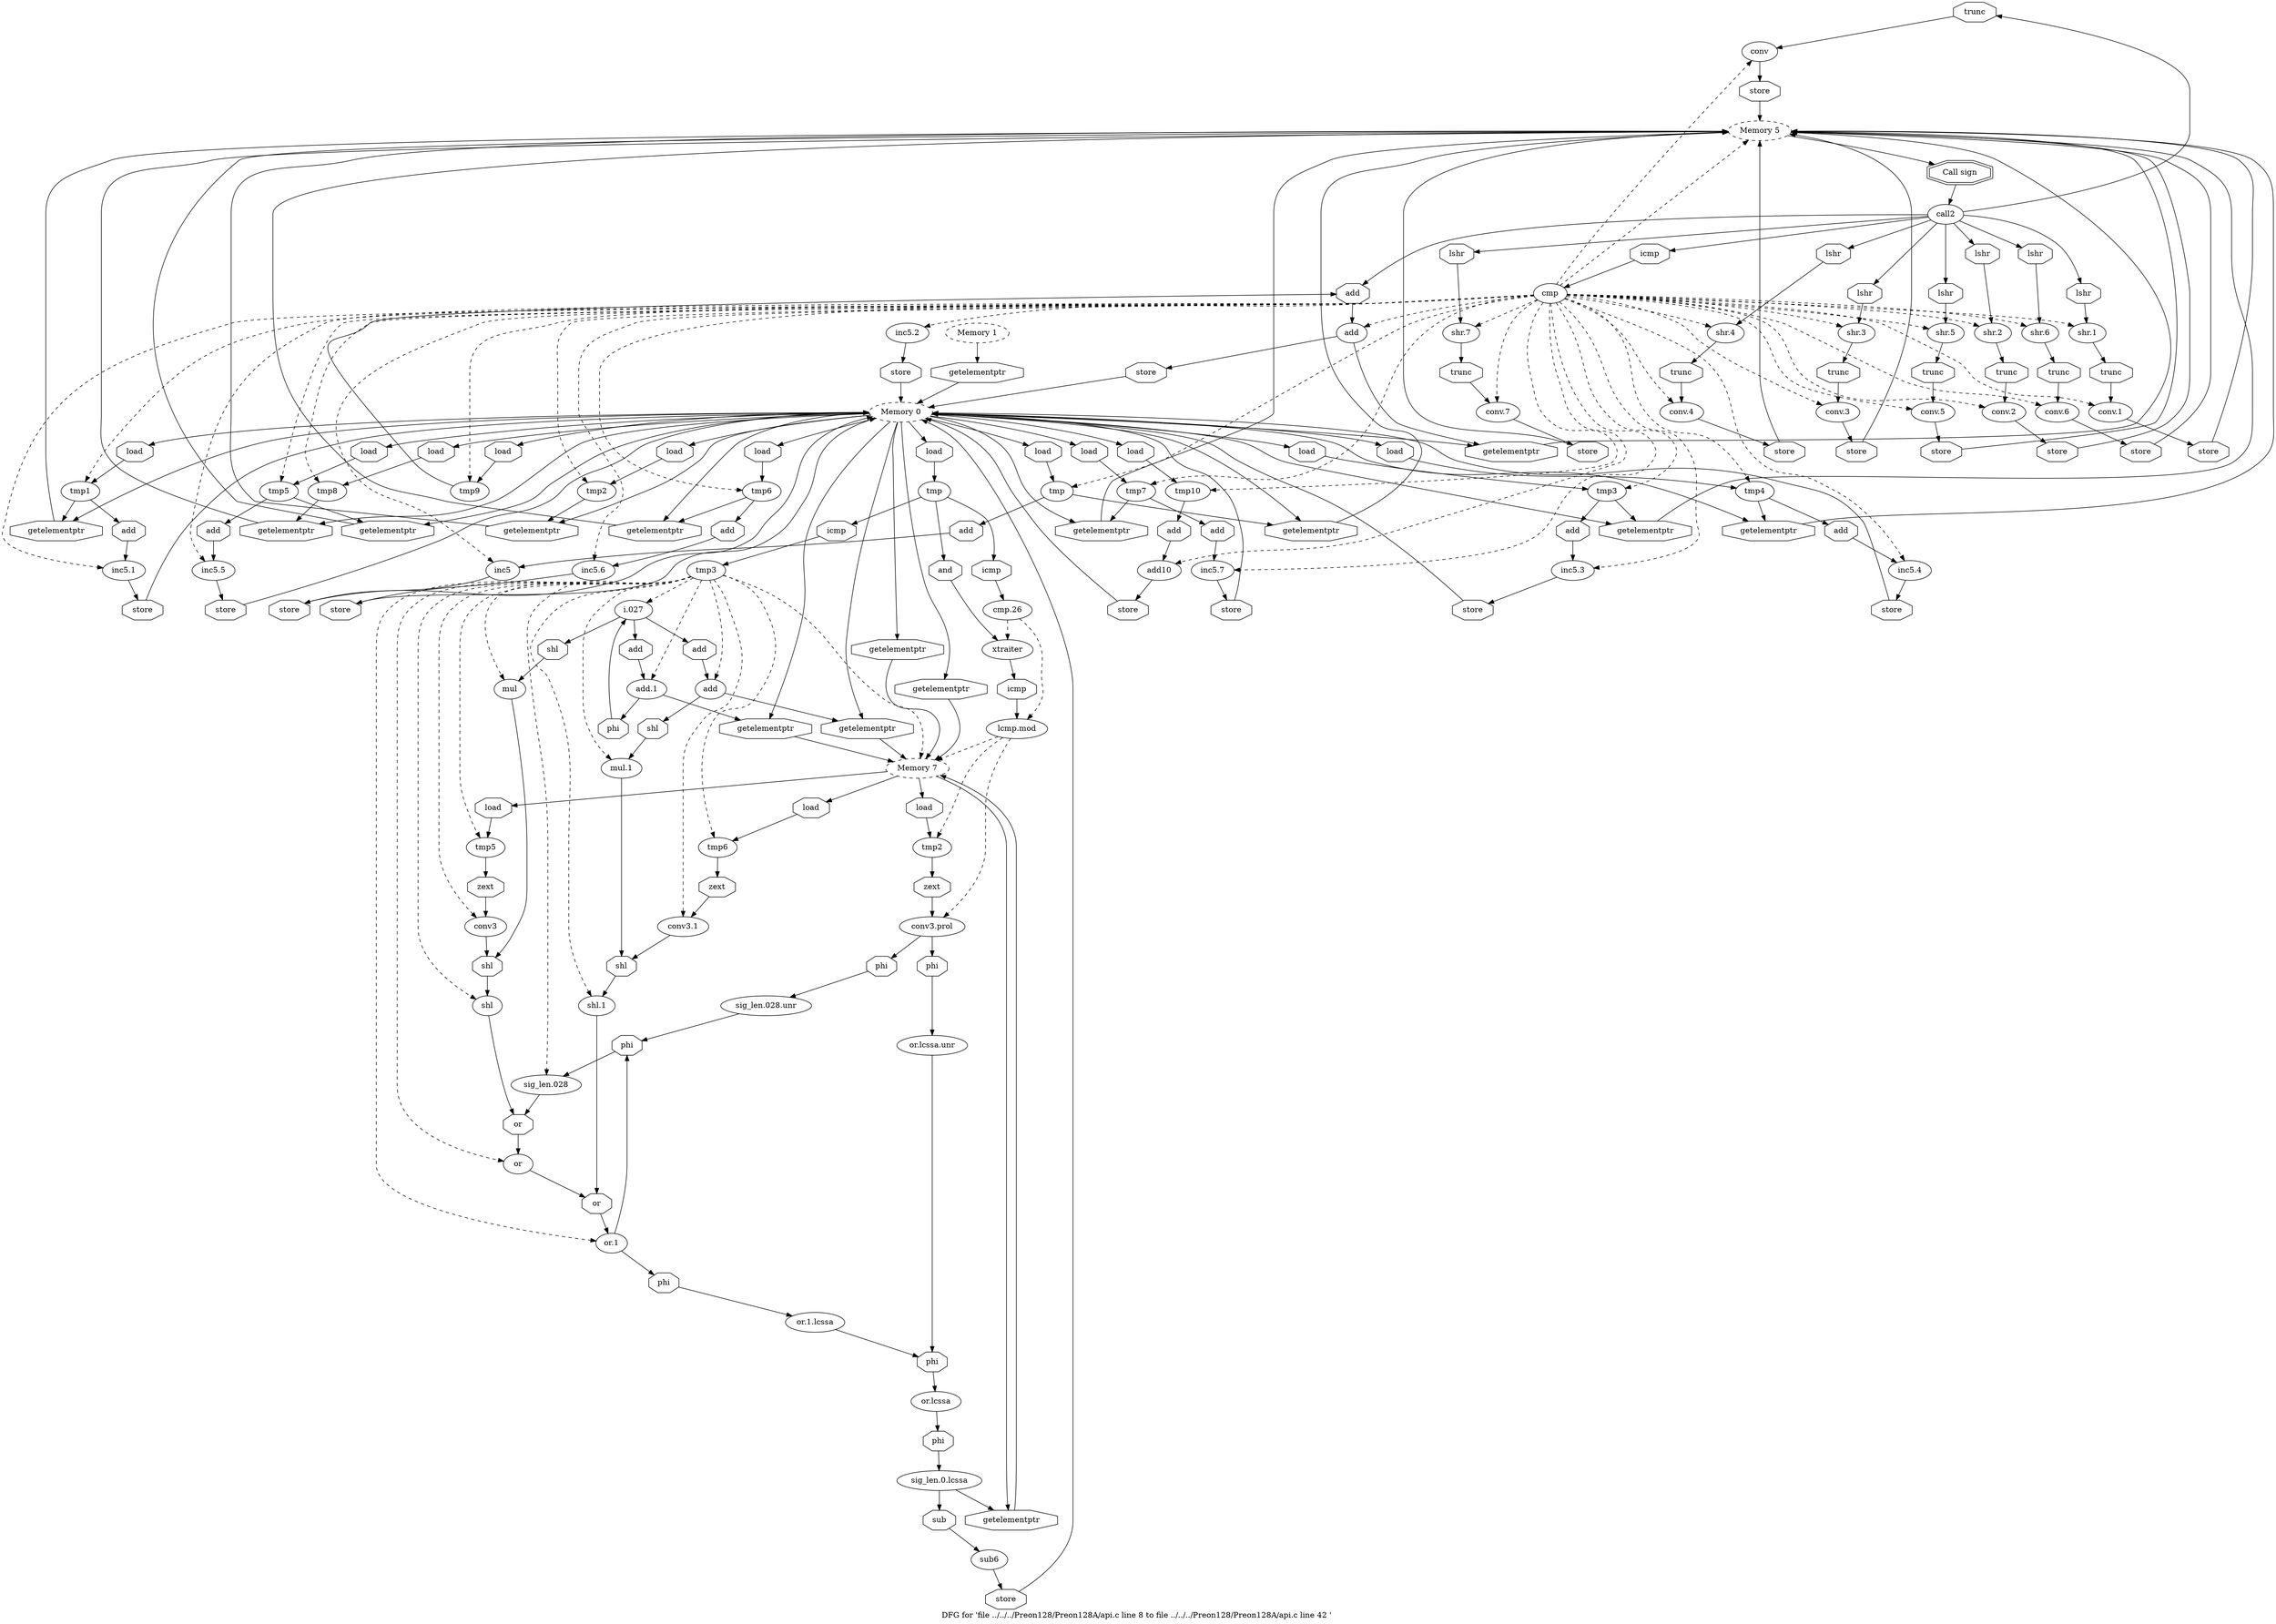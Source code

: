digraph "DFG for 'file ../../../Preon128/Preon128A/api.c line 8 to file ../../../Preon128/Preon128A/api.c line 42 '  "{
label="DFG for 'file ../../../Preon128/Preon128A/api.c line 8 to file ../../../Preon128/Preon128A/api.c line 42 ' ";
node_829[shape=octagon,style=solid,label="trunc"]
node_828[shape=ellipse,style=solid,label="conv"]
"node_829"->"node_828"
node_830[shape=ellipse,style=solid,label="tmp"]
node_833[shape=octagon,style=solid,label="add"]
"node_830"->"node_833"
node_835[shape=octagon,style=solid,label="getelementptr"]
"node_830"->"node_835"
node_826[shape=ellipse,style=solid,label="cmp"]
"node_826"->"node_830" [style=dashed]
node_823[shape=ellipse,style=dashed,label="Memory 5"]
"node_826"->"node_823" [style=dashed]
node_917[shape=ellipse,style=solid,label="tmp9"]
"node_826"->"node_917" [style=dashed]
node_919[shape=ellipse,style=solid,label="add"]
"node_826"->"node_919" [style=dashed]
node_923[shape=ellipse,style=solid,label="tmp10"]
"node_826"->"node_923" [style=dashed]
node_925[shape=ellipse,style=solid,label="add10"]
"node_826"->"node_925" [style=dashed]
node_883[shape=ellipse,style=solid,label="conv.5"]
"node_826"->"node_883" [style=dashed]
node_885[shape=ellipse,style=solid,label="tmp5"]
"node_826"->"node_885" [style=dashed]
node_887[shape=ellipse,style=solid,label="inc5.5"]
"node_826"->"node_887" [style=dashed]
node_832[shape=ellipse,style=solid,label="inc5"]
"node_826"->"node_832" [style=dashed]
node_858[shape=ellipse,style=solid,label="shr.3"]
"node_826"->"node_858" [style=dashed]
node_860[shape=ellipse,style=solid,label="conv.3"]
"node_826"->"node_860" [style=dashed]
node_837[shape=ellipse,style=solid,label="shr.1"]
"node_826"->"node_837" [style=dashed]
node_892[shape=ellipse,style=solid,label="shr.6"]
"node_826"->"node_892" [style=dashed]
node_894[shape=ellipse,style=solid,label="conv.6"]
"node_826"->"node_894" [style=dashed]
node_896[shape=ellipse,style=solid,label="tmp6"]
"node_826"->"node_896" [style=dashed]
node_898[shape=ellipse,style=solid,label="inc5.6"]
"node_826"->"node_898" [style=dashed]
"node_826"->"node_828" [style=dashed]
node_870[shape=ellipse,style=solid,label="shr.4"]
"node_826"->"node_870" [style=dashed]
node_872[shape=ellipse,style=solid,label="conv.4"]
"node_826"->"node_872" [style=dashed]
node_874[shape=ellipse,style=solid,label="tmp4"]
"node_826"->"node_874" [style=dashed]
node_863[shape=ellipse,style=solid,label="tmp3"]
"node_826"->"node_863" [style=dashed]
node_865[shape=ellipse,style=solid,label="inc5.3"]
"node_826"->"node_865" [style=dashed]
node_854[shape=ellipse,style=solid,label="inc5.2"]
"node_826"->"node_854" [style=dashed]
node_848[shape=ellipse,style=solid,label="shr.2"]
"node_826"->"node_848" [style=dashed]
node_876[shape=ellipse,style=solid,label="inc5.4"]
"node_826"->"node_876" [style=dashed]
node_881[shape=ellipse,style=solid,label="shr.5"]
"node_826"->"node_881" [style=dashed]
node_839[shape=ellipse,style=solid,label="conv.1"]
"node_826"->"node_839" [style=dashed]
node_841[shape=ellipse,style=solid,label="tmp1"]
"node_826"->"node_841" [style=dashed]
node_850[shape=ellipse,style=solid,label="conv.2"]
"node_826"->"node_850" [style=dashed]
node_852[shape=ellipse,style=solid,label="tmp2"]
"node_826"->"node_852" [style=dashed]
node_903[shape=ellipse,style=solid,label="shr.7"]
"node_826"->"node_903" [style=dashed]
node_905[shape=ellipse,style=solid,label="conv.7"]
"node_826"->"node_905" [style=dashed]
node_907[shape=ellipse,style=solid,label="tmp7"]
"node_826"->"node_907" [style=dashed]
node_909[shape=ellipse,style=solid,label="inc5.7"]
"node_826"->"node_909" [style=dashed]
node_914[shape=ellipse,style=solid,label="tmp8"]
"node_826"->"node_914" [style=dashed]
node_843[shape=ellipse,style=solid,label="inc5.1"]
"node_826"->"node_843" [style=dashed]
node_825[shape=doubleoctagon,style=solid,label="Call sign"]
node_824[shape=ellipse,style=solid,label="call2"]
"node_825"->"node_824"
"node_824"->"node_829"
node_920[shape=octagon,style=solid,label="add"]
"node_824"->"node_920"
node_859[shape=octagon,style=solid,label="lshr"]
"node_824"->"node_859"
node_838[shape=octagon,style=solid,label="lshr"]
"node_824"->"node_838"
node_893[shape=octagon,style=solid,label="lshr"]
"node_824"->"node_893"
node_827[shape=octagon,style=solid,label="icmp"]
"node_824"->"node_827"
node_871[shape=octagon,style=solid,label="lshr"]
"node_824"->"node_871"
node_882[shape=octagon,style=solid,label="lshr"]
"node_824"->"node_882"
node_849[shape=octagon,style=solid,label="lshr"]
"node_824"->"node_849"
node_904[shape=octagon,style=solid,label="lshr"]
"node_824"->"node_904"
"node_823"->"node_825"
node_822[shape=octagon,style=solid,label="getelementptr"]
node_821[shape=ellipse,style=dashed,label="Memory 0"]
"node_822"->"node_821"
node_928[shape=octagon,style=solid,label="load"]
"node_821"->"node_928"
node_936[shape=octagon,style=solid,label="getelementptr"]
"node_821"->"node_936"
node_974[shape=octagon,style=solid,label="getelementptr"]
"node_821"->"node_974"
node_957[shape=octagon,style=solid,label="getelementptr"]
"node_821"->"node_957"
node_915[shape=octagon,style=solid,label="load"]
"node_821"->"node_915"
node_916[shape=octagon,style=solid,label="getelementptr"]
"node_821"->"node_916"
node_918[shape=octagon,style=solid,label="load"]
"node_821"->"node_918"
node_922[shape=octagon,style=solid,label="getelementptr"]
"node_821"->"node_922"
node_924[shape=octagon,style=solid,label="load"]
"node_821"->"node_924"
node_886[shape=octagon,style=solid,label="load"]
"node_821"->"node_886"
node_890[shape=octagon,style=solid,label="getelementptr"]
"node_821"->"node_890"
node_831[shape=octagon,style=solid,label="load"]
"node_821"->"node_831"
node_983[shape=octagon,style=solid,label="getelementptr"]
"node_821"->"node_983"
node_897[shape=octagon,style=solid,label="load"]
"node_821"->"node_897"
node_901[shape=octagon,style=solid,label="getelementptr"]
"node_821"->"node_901"
node_875[shape=octagon,style=solid,label="load"]
"node_821"->"node_875"
"node_821"->"node_835"
node_864[shape=octagon,style=solid,label="load"]
"node_821"->"node_864"
node_868[shape=octagon,style=solid,label="getelementptr"]
"node_821"->"node_868"
node_853[shape=octagon,style=solid,label="load"]
"node_821"->"node_853"
node_856[shape=octagon,style=solid,label="getelementptr"]
"node_821"->"node_856"
node_846[shape=octagon,style=solid,label="getelementptr"]
"node_821"->"node_846"
node_879[shape=octagon,style=solid,label="getelementptr"]
"node_821"->"node_879"
node_908[shape=octagon,style=solid,label="load"]
"node_821"->"node_908"
node_912[shape=octagon,style=solid,label="getelementptr"]
"node_821"->"node_912"
node_842[shape=octagon,style=solid,label="load"]
"node_821"->"node_842"
node_820[shape=ellipse,style=dashed,label="Memory 1"]
"node_820"->"node_822"
node_927[shape=ellipse,style=solid,label="tmp"]
"node_928"->"node_927"
node_929[shape=ellipse,style=solid,label="cmp.26"]
node_931[shape=ellipse,style=solid,label="xtraiter"]
"node_929"->"node_931" [style=dashed]
node_933[shape=ellipse,style=solid,label="lcmp.mod"]
"node_929"->"node_933" [style=dashed]
node_930[shape=octagon,style=solid,label="icmp"]
"node_930"->"node_929"
node_934[shape=octagon,style=solid,label="icmp"]
"node_931"->"node_934"
node_932[shape=octagon,style=solid,label="and"]
"node_932"->"node_931"
node_935[shape=ellipse,style=dashed,label="Memory 7"]
"node_933"->"node_935" [style=dashed]
node_937[shape=ellipse,style=solid,label="tmp2"]
"node_933"->"node_937" [style=dashed]
node_939[shape=ellipse,style=solid,label="conv3.prol"]
"node_933"->"node_939" [style=dashed]
"node_934"->"node_933"
node_938[shape=octagon,style=solid,label="load"]
"node_935"->"node_938"
node_973[shape=octagon,style=solid,label="load"]
"node_935"->"node_973"
node_956[shape=octagon,style=solid,label="load"]
"node_935"->"node_956"
node_987[shape=octagon,style=solid,label="getelementptr"]
"node_935"->"node_987"
"node_936"->"node_935"
node_940[shape=octagon,style=solid,label="zext"]
"node_937"->"node_940"
"node_938"->"node_937"
node_942[shape=octagon,style=solid,label="phi"]
"node_939"->"node_942"
node_944[shape=octagon,style=solid,label="phi"]
"node_939"->"node_944"
"node_940"->"node_939"
node_941[shape=ellipse,style=solid,label="or.lcssa.unr"]
node_980[shape=octagon,style=solid,label="phi"]
"node_941"->"node_980"
"node_942"->"node_941"
node_960[shape=ellipse,style=solid,label="i.027"]
node_965[shape=octagon,style=solid,label="add"]
"node_960"->"node_965"
node_976[shape=octagon,style=solid,label="shl"]
"node_960"->"node_976"
node_959[shape=octagon,style=solid,label="add"]
"node_960"->"node_959"
node_961[shape=octagon,style=solid,label="phi"]
"node_961"->"node_960"
node_962[shape=ellipse,style=solid,label="mul.1"]
node_952[shape=octagon,style=solid,label="shl"]
"node_962"->"node_952"
node_963[shape=octagon,style=solid,label="shl"]
"node_963"->"node_962"
node_964[shape=ellipse,style=solid,label="add"]
"node_964"->"node_963"
"node_964"->"node_974"
"node_965"->"node_964"
node_966[shape=ellipse,style=solid,label="or"]
node_950[shape=octagon,style=solid,label="or"]
"node_966"->"node_950"
node_967[shape=octagon,style=solid,label="or"]
"node_967"->"node_966"
node_968[shape=ellipse,style=solid,label="shl"]
"node_968"->"node_967"
node_969[shape=octagon,style=solid,label="shl"]
"node_969"->"node_968"
node_970[shape=ellipse,style=solid,label="conv3"]
"node_970"->"node_969"
node_971[shape=octagon,style=solid,label="zext"]
"node_971"->"node_970"
node_972[shape=ellipse,style=solid,label="tmp5"]
"node_972"->"node_971"
"node_973"->"node_972"
"node_974"->"node_935"
node_975[shape=ellipse,style=solid,label="mul"]
"node_975"->"node_969"
"node_976"->"node_975"
node_943[shape=ellipse,style=solid,label="sig_len.028.unr"]
node_978[shape=octagon,style=solid,label="phi"]
"node_943"->"node_978"
"node_944"->"node_943"
node_945[shape=ellipse,style=solid,label="tmp3"]
"node_945"->"node_935" [style=dashed]
"node_945"->"node_960" [style=dashed]
"node_945"->"node_962" [style=dashed]
"node_945"->"node_964" [style=dashed]
"node_945"->"node_966" [style=dashed]
"node_945"->"node_968" [style=dashed]
"node_945"->"node_970" [style=dashed]
"node_945"->"node_972" [style=dashed]
"node_945"->"node_975" [style=dashed]
node_949[shape=ellipse,style=solid,label="or.1"]
"node_945"->"node_949" [style=dashed]
node_951[shape=ellipse,style=solid,label="shl.1"]
"node_945"->"node_951" [style=dashed]
node_953[shape=ellipse,style=solid,label="conv3.1"]
"node_945"->"node_953" [style=dashed]
node_955[shape=ellipse,style=solid,label="tmp6"]
"node_945"->"node_955" [style=dashed]
node_958[shape=ellipse,style=solid,label="add.1"]
"node_945"->"node_958" [style=dashed]
node_977[shape=ellipse,style=solid,label="sig_len.028"]
"node_945"->"node_977" [style=dashed]
node_946[shape=octagon,style=solid,label="icmp"]
"node_946"->"node_945"
node_947[shape=ellipse,style=solid,label="or.1.lcssa"]
"node_947"->"node_980"
node_948[shape=octagon,style=solid,label="phi"]
"node_948"->"node_947"
"node_949"->"node_948"
"node_949"->"node_978"
"node_950"->"node_949"
"node_951"->"node_950"
"node_952"->"node_951"
"node_953"->"node_952"
node_954[shape=octagon,style=solid,label="zext"]
"node_954"->"node_953"
"node_955"->"node_954"
"node_956"->"node_955"
"node_957"->"node_935"
"node_958"->"node_961"
"node_958"->"node_957"
"node_959"->"node_958"
"node_915"->"node_914"
"node_916"->"node_823"
"node_917"->"node_920"
"node_918"->"node_917"
node_921[shape=octagon,style=solid,label="store"]
"node_919"->"node_921"
"node_919"->"node_922"
"node_920"->"node_919"
"node_921"->"node_821"
"node_922"->"node_823"
node_926[shape=octagon,style=solid,label="add"]
"node_923"->"node_926"
"node_924"->"node_923"
node_862[shape=octagon,style=solid,label="store"]
"node_925"->"node_862"
"node_926"->"node_925"
"node_927"->"node_930"
"node_927"->"node_932"
"node_927"->"node_946"
node_891[shape=octagon,style=solid,label="store"]
"node_883"->"node_891"
node_884[shape=octagon,style=solid,label="trunc"]
"node_884"->"node_883"
node_888[shape=octagon,style=solid,label="add"]
"node_885"->"node_888"
"node_885"->"node_890"
"node_886"->"node_885"
node_889[shape=octagon,style=solid,label="store"]
"node_887"->"node_889"
"node_888"->"node_887"
"node_889"->"node_821"
"node_890"->"node_823"
"node_831"->"node_830"
node_834[shape=octagon,style=solid,label="store"]
"node_832"->"node_834"
"node_977"->"node_967"
"node_978"->"node_977"
node_979[shape=ellipse,style=solid,label="or.lcssa"]
node_982[shape=octagon,style=solid,label="phi"]
"node_979"->"node_982"
"node_980"->"node_979"
node_981[shape=ellipse,style=solid,label="sig_len.0.lcssa"]
node_985[shape=octagon,style=solid,label="sub"]
"node_981"->"node_985"
"node_981"->"node_987"
"node_982"->"node_981"
"node_983"->"node_935"
node_984[shape=ellipse,style=solid,label="sub6"]
node_986[shape=octagon,style=solid,label="store"]
"node_984"->"node_986"
"node_985"->"node_984"
"node_986"->"node_821"
"node_987"->"node_935"
node_861[shape=octagon,style=solid,label="trunc"]
"node_858"->"node_861"
"node_859"->"node_858"
node_869[shape=octagon,style=solid,label="store"]
"node_860"->"node_869"
"node_861"->"node_860"
"node_862"->"node_821"
node_836[shape=octagon,style=solid,label="store"]
"node_836"->"node_823"
node_840[shape=octagon,style=solid,label="trunc"]
"node_837"->"node_840"
"node_838"->"node_837"
"node_891"->"node_823"
node_895[shape=octagon,style=solid,label="trunc"]
"node_892"->"node_895"
"node_893"->"node_892"
node_902[shape=octagon,style=solid,label="store"]
"node_894"->"node_902"
"node_895"->"node_894"
node_899[shape=octagon,style=solid,label="add"]
"node_896"->"node_899"
"node_896"->"node_901"
"node_897"->"node_896"
node_900[shape=octagon,style=solid,label="store"]
"node_898"->"node_900"
"node_899"->"node_898"
"node_900"->"node_821"
"node_901"->"node_823"
"node_902"->"node_823"
"node_827"->"node_826"
"node_828"->"node_836"
"node_869"->"node_823"
node_873[shape=octagon,style=solid,label="trunc"]
"node_870"->"node_873"
"node_871"->"node_870"
node_880[shape=octagon,style=solid,label="store"]
"node_872"->"node_880"
"node_873"->"node_872"
node_877[shape=octagon,style=solid,label="add"]
"node_874"->"node_877"
"node_874"->"node_879"
"node_875"->"node_874"
"node_833"->"node_832"
"node_834"->"node_821"
"node_835"->"node_823"
node_866[shape=octagon,style=solid,label="add"]
"node_863"->"node_866"
"node_863"->"node_868"
"node_864"->"node_863"
node_867[shape=octagon,style=solid,label="store"]
"node_865"->"node_867"
"node_866"->"node_865"
"node_867"->"node_821"
"node_868"->"node_823"
"node_853"->"node_852"
node_855[shape=octagon,style=solid,label="store"]
"node_854"->"node_855"
"node_855"->"node_821"
"node_856"->"node_823"
node_857[shape=octagon,style=solid,label="store"]
"node_857"->"node_823"
node_845[shape=octagon,style=solid,label="store"]
"node_845"->"node_821"
"node_846"->"node_823"
node_847[shape=octagon,style=solid,label="store"]
"node_847"->"node_823"
node_851[shape=octagon,style=solid,label="trunc"]
"node_848"->"node_851"
node_878[shape=octagon,style=solid,label="store"]
"node_876"->"node_878"
"node_877"->"node_876"
"node_878"->"node_821"
"node_879"->"node_823"
"node_880"->"node_823"
"node_881"->"node_884"
"node_882"->"node_881"
"node_839"->"node_847"
"node_840"->"node_839"
"node_841"->"node_846"
node_844[shape=octagon,style=solid,label="add"]
"node_841"->"node_844"
"node_849"->"node_848"
"node_850"->"node_857"
"node_851"->"node_850"
"node_852"->"node_856"
node_906[shape=octagon,style=solid,label="trunc"]
"node_903"->"node_906"
"node_904"->"node_903"
node_913[shape=octagon,style=solid,label="store"]
"node_905"->"node_913"
"node_906"->"node_905"
node_910[shape=octagon,style=solid,label="add"]
"node_907"->"node_910"
"node_907"->"node_912"
"node_908"->"node_907"
node_911[shape=octagon,style=solid,label="store"]
"node_909"->"node_911"
"node_910"->"node_909"
"node_911"->"node_821"
"node_912"->"node_823"
"node_913"->"node_823"
"node_914"->"node_916"
"node_842"->"node_841"
"node_843"->"node_845"
"node_844"->"node_843"
}

